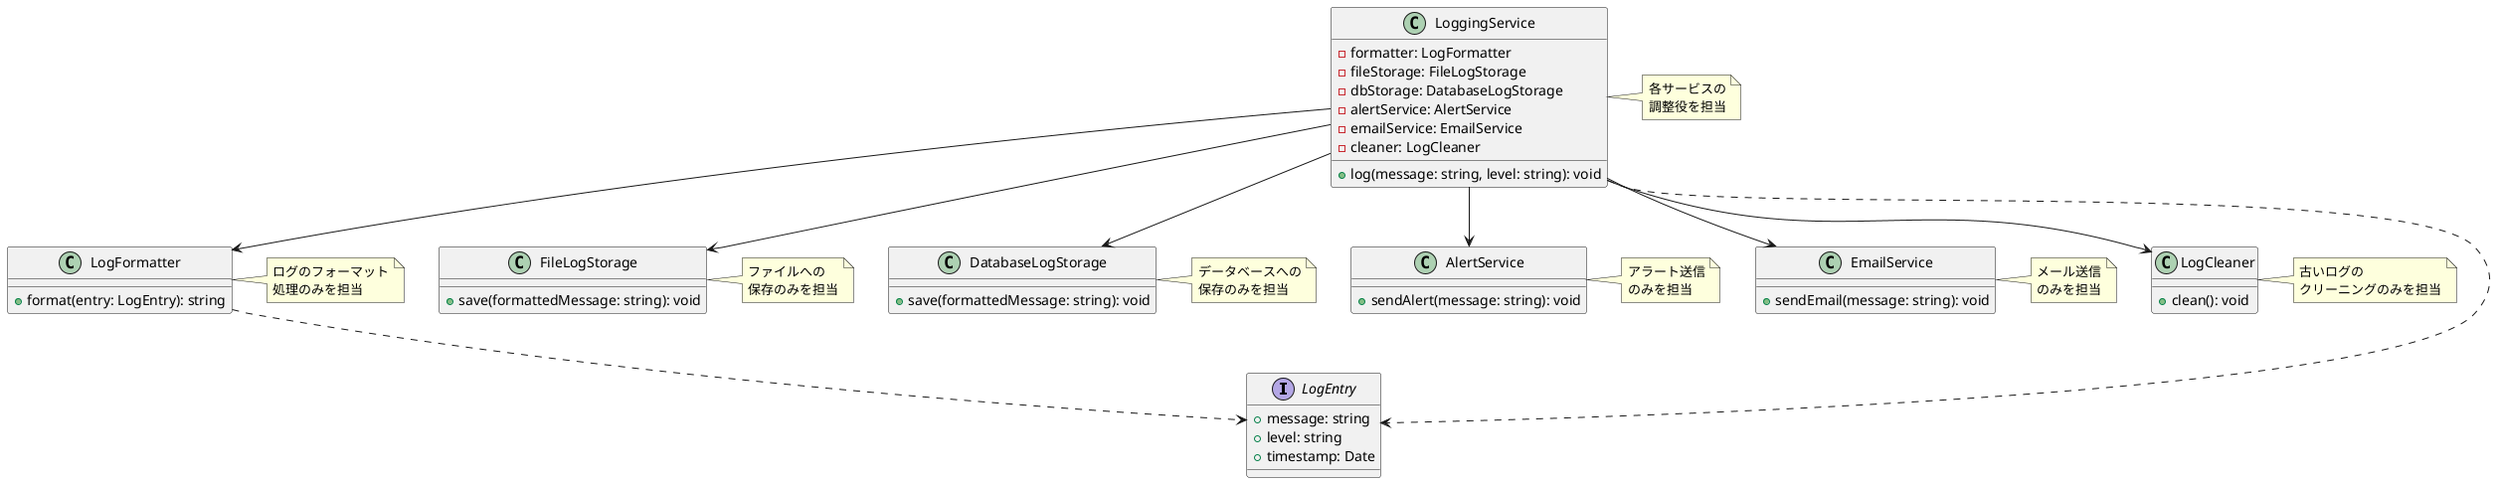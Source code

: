 
@startuml GoodLogger

interface LogEntry {
    + message: string
    + level: string
    + timestamp: Date
}

class LogFormatter {
    + format(entry: LogEntry): string
}

class FileLogStorage {
    + save(formattedMessage: string): void
}

class DatabaseLogStorage {
    + save(formattedMessage: string): void
}

class AlertService {
    + sendAlert(message: string): void
}

class EmailService {
    + sendEmail(message: string): void
}

class LogCleaner {
    + clean(): void
}

class LoggingService {
    - formatter: LogFormatter
    - fileStorage: FileLogStorage
    - dbStorage: DatabaseLogStorage
    - alertService: AlertService
    - emailService: EmailService
    - cleaner: LogCleaner
    + log(message: string, level: string): void
}

LoggingService --> LogFormatter
LoggingService --> FileLogStorage
LoggingService --> DatabaseLogStorage
LoggingService --> AlertService
LoggingService --> EmailService
LoggingService --> LogCleaner
LogFormatter ..> LogEntry
LoggingService ..> LogEntry

note right of LogFormatter
  ログのフォーマット
  処理のみを担当
end note

note right of FileLogStorage
  ファイルへの
  保存のみを担当
end note

note right of DatabaseLogStorage
  データベースへの
  保存のみを担当
end note

note right of AlertService
  アラート送信
  のみを担当
end note

note right of EmailService
  メール送信
  のみを担当
end note

note right of LogCleaner
  古いログの
  クリーニングのみを担当
end note

note right of LoggingService
  各サービスの
  調整役を担当
end note

@enduml